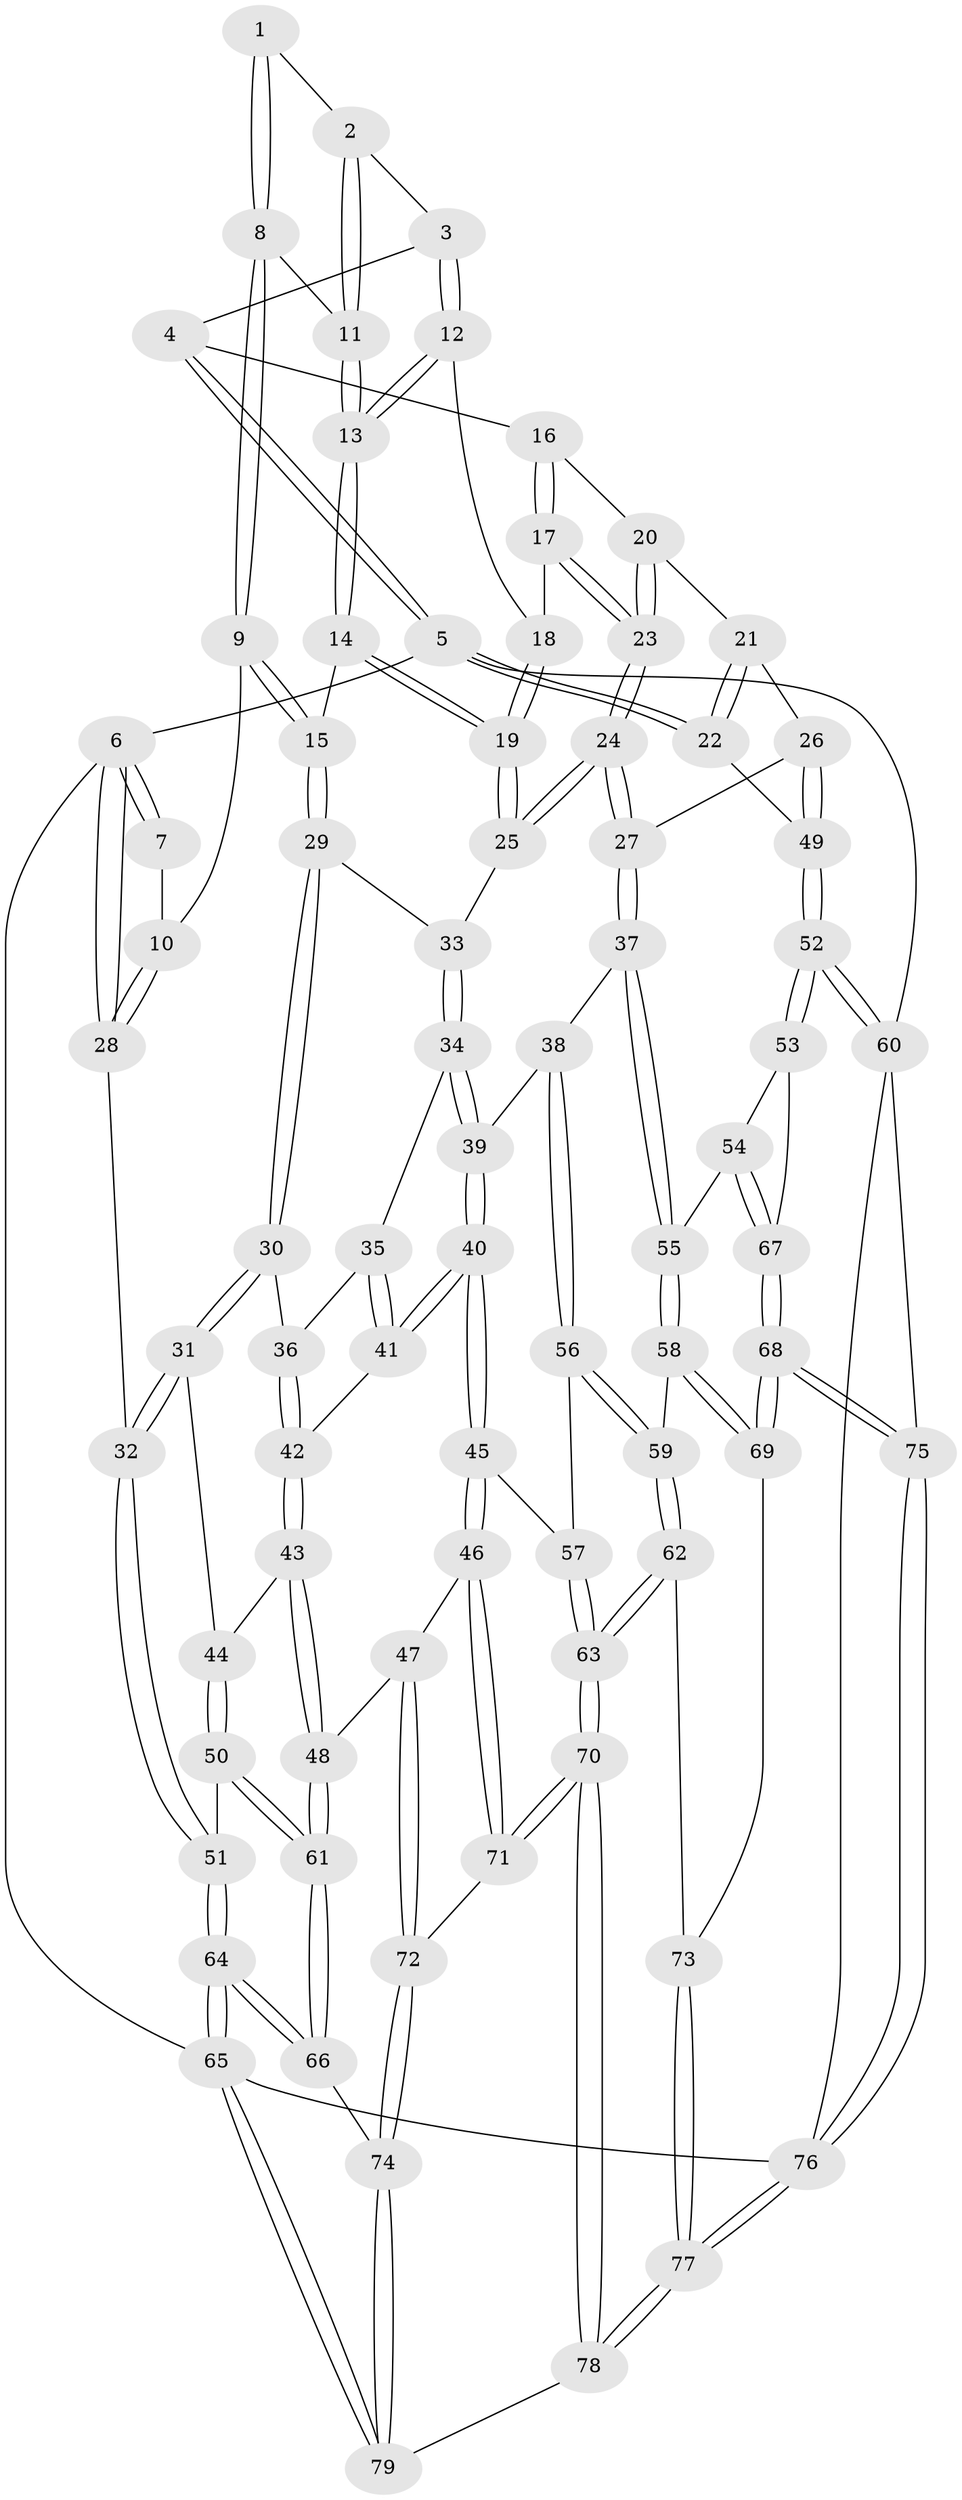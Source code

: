 // coarse degree distribution, {3: 0.08333333333333333, 4: 0.5625, 6: 0.14583333333333334, 5: 0.20833333333333334}
// Generated by graph-tools (version 1.1) at 2025/42/03/06/25 10:42:34]
// undirected, 79 vertices, 194 edges
graph export_dot {
graph [start="1"]
  node [color=gray90,style=filled];
  1 [pos="+0.15984758788555514+0"];
  2 [pos="+0.2709666729329065+0"];
  3 [pos="+0.4105557666021875+0"];
  4 [pos="+0.6276022257592363+0"];
  5 [pos="+1+0"];
  6 [pos="+0+0"];
  7 [pos="+0.1094313321011832+0"];
  8 [pos="+0.15633784128639353+0.05033551651013799"];
  9 [pos="+0.13663036641535564+0.13720214748232468"];
  10 [pos="+0.0873269121675823+0.14033662546891235"];
  11 [pos="+0.25330041115919627+0.0278036540725302"];
  12 [pos="+0.35863459487366456+0.07309494930381083"];
  13 [pos="+0.26409399185316046+0.09803566901681915"];
  14 [pos="+0.22659205491453116+0.15260681713200117"];
  15 [pos="+0.20437640516068328+0.16528933930503945"];
  16 [pos="+0.6339534013914143+0"];
  17 [pos="+0.6247036632071954+0"];
  18 [pos="+0.3704258890423742+0.08755830974637038"];
  19 [pos="+0.45467122038505225+0.21504546666601396"];
  20 [pos="+0.850949216981745+0.08555583727102704"];
  21 [pos="+0.9103416458817993+0.12311274354414045"];
  22 [pos="+1+0"];
  23 [pos="+0.5976116838675508+0.22690392563491177"];
  24 [pos="+0.590680755569002+0.27629899035145195"];
  25 [pos="+0.537477323347159+0.2815263799485318"];
  26 [pos="+0.8187525454745181+0.37764510955458247"];
  27 [pos="+0.7286619053418107+0.3931098814848369"];
  28 [pos="+0+0.2136558202903129"];
  29 [pos="+0.22564244577827874+0.3040074870008003"];
  30 [pos="+0.1371631309837295+0.4215541910695018"];
  31 [pos="+0.05805630027124918+0.43909732612883434"];
  32 [pos="+0+0.429674787237703"];
  33 [pos="+0.5002197536174378+0.3029118630172861"];
  34 [pos="+0.4038298646005397+0.42983156795585903"];
  35 [pos="+0.3482699072066806+0.4523320156123636"];
  36 [pos="+0.1614832737424431+0.4348219808158423"];
  37 [pos="+0.7084737129910854+0.46785685825311185"];
  38 [pos="+0.6666576188414549+0.5034555468304711"];
  39 [pos="+0.4220039891957547+0.5436728170929269"];
  40 [pos="+0.39526298829033385+0.6532097770974361"];
  41 [pos="+0.31642278282806646+0.5661533194554373"];
  42 [pos="+0.2521413453020645+0.5536061748457066"];
  43 [pos="+0.21404623915206014+0.6607267872432575"];
  44 [pos="+0.13297002019197673+0.5730027402552269"];
  45 [pos="+0.3966599142791744+0.6586429455139483"];
  46 [pos="+0.38794830172139727+0.6735862187986673"];
  47 [pos="+0.2821607731630932+0.7304548067326262"];
  48 [pos="+0.23146264786996176+0.7427556659418635"];
  49 [pos="+1+0.44967312929660047"];
  50 [pos="+0.11338439930621214+0.6917470446549099"];
  51 [pos="+0+0.45431394345889864"];
  52 [pos="+1+0.662895575881654"];
  53 [pos="+1+0.6940776222480504"];
  54 [pos="+0.8397447167792071+0.6827334270502071"];
  55 [pos="+0.7527018576059683+0.6365473806823083"];
  56 [pos="+0.5548431673646842+0.6242416186878786"];
  57 [pos="+0.49469134694907213+0.6484992509548045"];
  58 [pos="+0.7383141075936565+0.6805856445825468"];
  59 [pos="+0.6143651969979985+0.780696016064811"];
  60 [pos="+1+0.8212206814291382"];
  61 [pos="+0.1789452500618124+0.7931396423428768"];
  62 [pos="+0.5908146980544905+0.8393967003214211"];
  63 [pos="+0.5656010118928619+0.859277013468888"];
  64 [pos="+0+1"];
  65 [pos="+0+1"];
  66 [pos="+0.1637671923928211+0.8213519960564704"];
  67 [pos="+0.8656608478754165+0.8265031157606869"];
  68 [pos="+0.8508432718529878+0.8496329582197184"];
  69 [pos="+0.7755775767226953+0.8299570648029102"];
  70 [pos="+0.5273237117877126+0.9033812098715452"];
  71 [pos="+0.49392022894474696+0.8785538811073972"];
  72 [pos="+0.38937512403802915+0.8652236136996531"];
  73 [pos="+0.7403785249784042+0.8509201495114571"];
  74 [pos="+0.25279475638326726+0.9187836457914519"];
  75 [pos="+0.8891917844110967+0.9341941975471917"];
  76 [pos="+0.7760952832553076+1"];
  77 [pos="+0.7103940401202298+1"];
  78 [pos="+0.5386880046520146+1"];
  79 [pos="+0.34986981864104677+1"];
  1 -- 2;
  1 -- 8;
  1 -- 8;
  2 -- 3;
  2 -- 11;
  2 -- 11;
  3 -- 4;
  3 -- 12;
  3 -- 12;
  4 -- 5;
  4 -- 5;
  4 -- 16;
  5 -- 6;
  5 -- 22;
  5 -- 22;
  5 -- 60;
  6 -- 7;
  6 -- 7;
  6 -- 28;
  6 -- 28;
  6 -- 65;
  7 -- 10;
  8 -- 9;
  8 -- 9;
  8 -- 11;
  9 -- 10;
  9 -- 15;
  9 -- 15;
  10 -- 28;
  10 -- 28;
  11 -- 13;
  11 -- 13;
  12 -- 13;
  12 -- 13;
  12 -- 18;
  13 -- 14;
  13 -- 14;
  14 -- 15;
  14 -- 19;
  14 -- 19;
  15 -- 29;
  15 -- 29;
  16 -- 17;
  16 -- 17;
  16 -- 20;
  17 -- 18;
  17 -- 23;
  17 -- 23;
  18 -- 19;
  18 -- 19;
  19 -- 25;
  19 -- 25;
  20 -- 21;
  20 -- 23;
  20 -- 23;
  21 -- 22;
  21 -- 22;
  21 -- 26;
  22 -- 49;
  23 -- 24;
  23 -- 24;
  24 -- 25;
  24 -- 25;
  24 -- 27;
  24 -- 27;
  25 -- 33;
  26 -- 27;
  26 -- 49;
  26 -- 49;
  27 -- 37;
  27 -- 37;
  28 -- 32;
  29 -- 30;
  29 -- 30;
  29 -- 33;
  30 -- 31;
  30 -- 31;
  30 -- 36;
  31 -- 32;
  31 -- 32;
  31 -- 44;
  32 -- 51;
  32 -- 51;
  33 -- 34;
  33 -- 34;
  34 -- 35;
  34 -- 39;
  34 -- 39;
  35 -- 36;
  35 -- 41;
  35 -- 41;
  36 -- 42;
  36 -- 42;
  37 -- 38;
  37 -- 55;
  37 -- 55;
  38 -- 39;
  38 -- 56;
  38 -- 56;
  39 -- 40;
  39 -- 40;
  40 -- 41;
  40 -- 41;
  40 -- 45;
  40 -- 45;
  41 -- 42;
  42 -- 43;
  42 -- 43;
  43 -- 44;
  43 -- 48;
  43 -- 48;
  44 -- 50;
  44 -- 50;
  45 -- 46;
  45 -- 46;
  45 -- 57;
  46 -- 47;
  46 -- 71;
  46 -- 71;
  47 -- 48;
  47 -- 72;
  47 -- 72;
  48 -- 61;
  48 -- 61;
  49 -- 52;
  49 -- 52;
  50 -- 51;
  50 -- 61;
  50 -- 61;
  51 -- 64;
  51 -- 64;
  52 -- 53;
  52 -- 53;
  52 -- 60;
  52 -- 60;
  53 -- 54;
  53 -- 67;
  54 -- 55;
  54 -- 67;
  54 -- 67;
  55 -- 58;
  55 -- 58;
  56 -- 57;
  56 -- 59;
  56 -- 59;
  57 -- 63;
  57 -- 63;
  58 -- 59;
  58 -- 69;
  58 -- 69;
  59 -- 62;
  59 -- 62;
  60 -- 75;
  60 -- 76;
  61 -- 66;
  61 -- 66;
  62 -- 63;
  62 -- 63;
  62 -- 73;
  63 -- 70;
  63 -- 70;
  64 -- 65;
  64 -- 65;
  64 -- 66;
  64 -- 66;
  65 -- 79;
  65 -- 79;
  65 -- 76;
  66 -- 74;
  67 -- 68;
  67 -- 68;
  68 -- 69;
  68 -- 69;
  68 -- 75;
  68 -- 75;
  69 -- 73;
  70 -- 71;
  70 -- 71;
  70 -- 78;
  70 -- 78;
  71 -- 72;
  72 -- 74;
  72 -- 74;
  73 -- 77;
  73 -- 77;
  74 -- 79;
  74 -- 79;
  75 -- 76;
  75 -- 76;
  76 -- 77;
  76 -- 77;
  77 -- 78;
  77 -- 78;
  78 -- 79;
}
